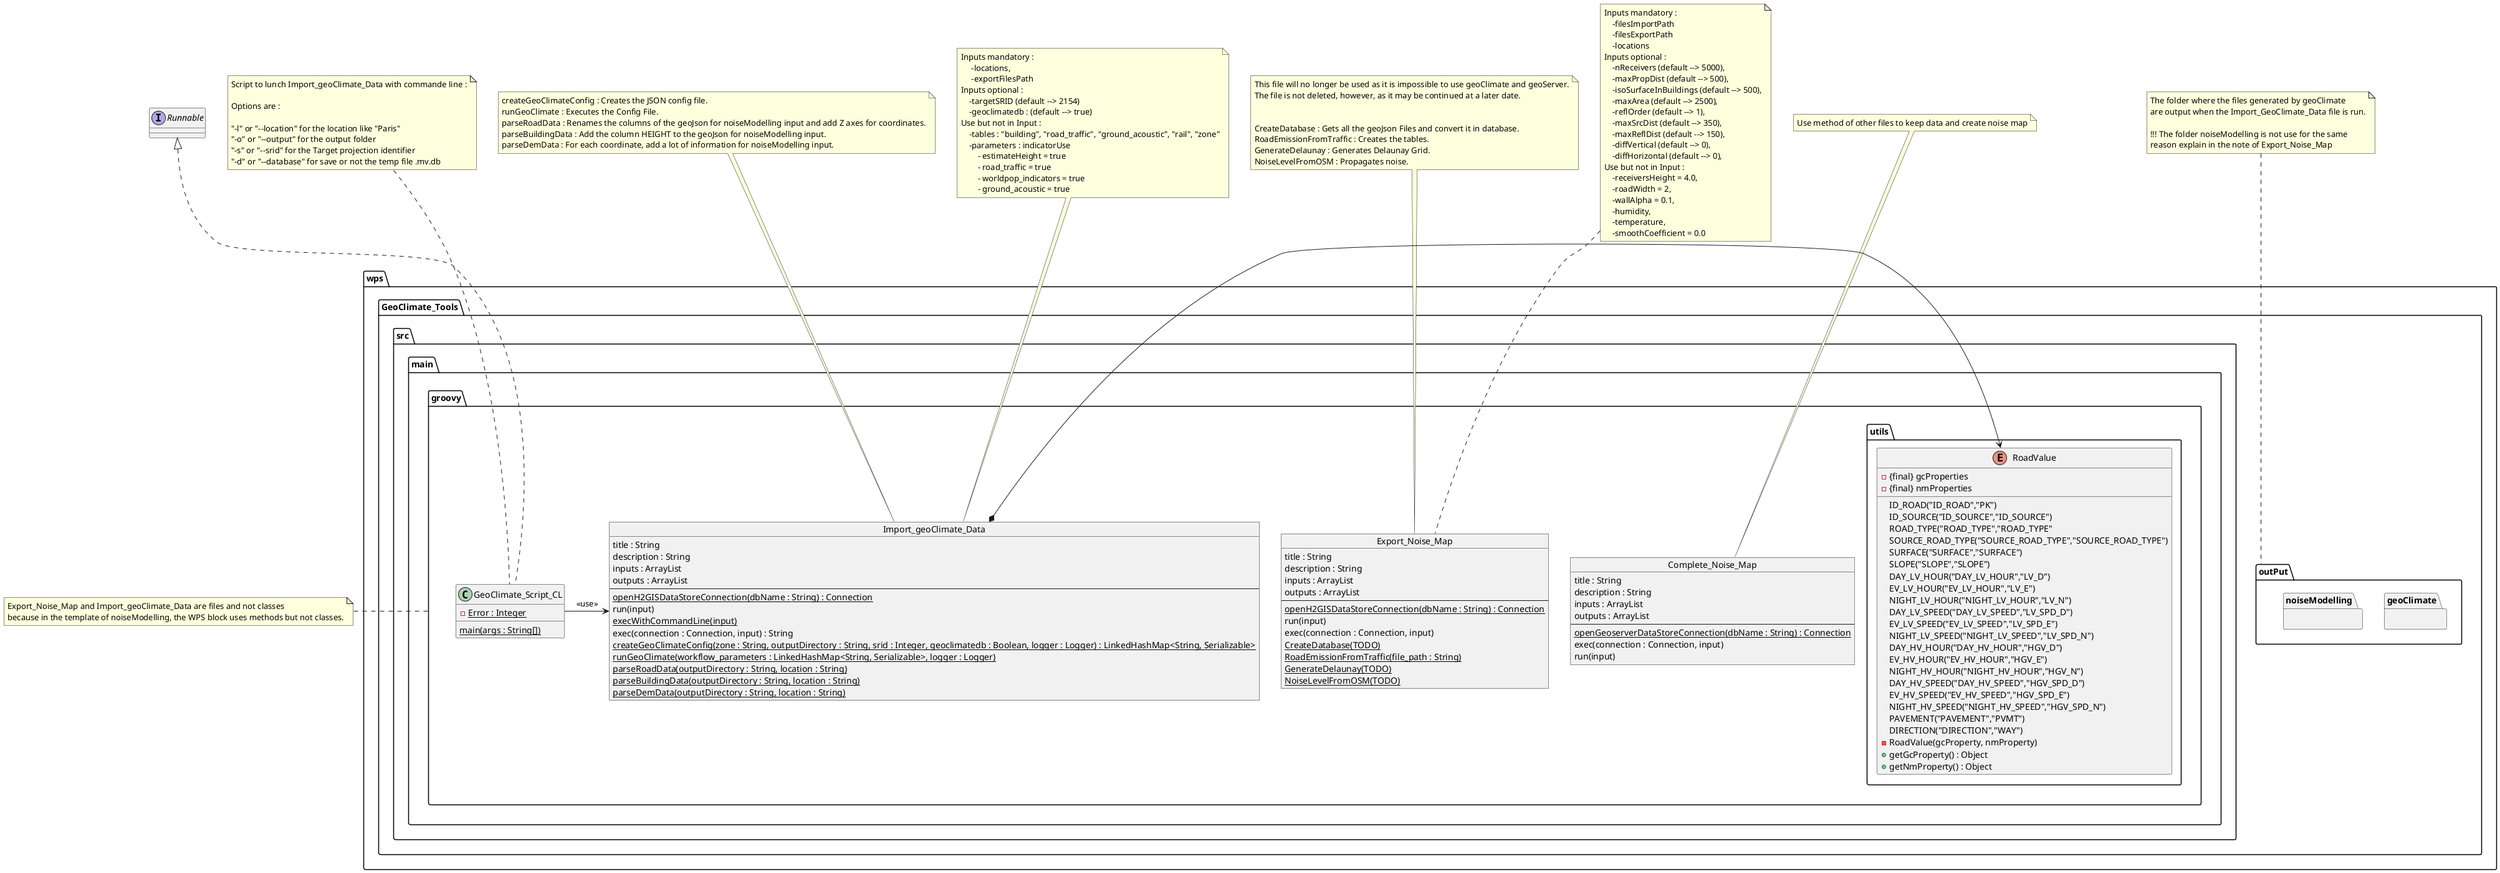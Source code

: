 @startuml
'https://plantuml.com/fr/object-diagram

package wps {

package GeoClimate_Tools {

    package src.main.groovy {

    object Import_geoClimate_Data {
            title : String
            description : String
            inputs : ArrayList
            outputs : ArrayList
            ---
            {static} openH2GISDataStoreConnection(dbName : String) : Connection
            run(input)
            {static} execWithCommandLine(input)
            exec(connection : Connection, input) : String
            {static} createGeoClimateConfig(zone : String, outputDirectory : String, srid : Integer, geoclimatedb : Boolean, logger : Logger) : LinkedHashMap<String, Serializable>
            {static} runGeoClimate(workflow_parameters : LinkedHashMap<String, Serializable>, logger : Logger)
            {static} parseRoadData(outputDirectory : String, location : String)
            {static} parseBuildingData(outputDirectory : String, location : String)
            {static} parseDemData(outputDirectory : String, location : String)
        }

        class GeoClimate_Script_CL implements .Runnable{
             - {static} Error : Integer
             {static} main(args : String[])
        }

        object Export_Noise_Map {
            title : String
            description : String
            inputs : ArrayList
            outputs : ArrayList
            ---
            {static} openH2GISDataStoreConnection(dbName : String) : Connection
            run(input)
            exec(connection : Connection, input)
            {static} CreateDatabase(TODO)
            {static} RoadEmissionFromTraffic(file_path : String)
            {static} GenerateDelaunay(TODO)
            {static} NoiseLevelFromOSM(TODO)
        }

        object Complete_Noise_Map{
            title : String
            description : String
            inputs : ArrayList
            outputs : ArrayList
            ---
            {static} openGeoserverDataStoreConnection(dbName : String) : Connection
            exec(connection : Connection, input)
            run(input)
        }

        package utils{
            enum RoadValue{
                   ID_ROAD("ID_ROAD","PK")
                   ID_SOURCE("ID_SOURCE","ID_SOURCE")
                   ROAD_TYPE("ROAD_TYPE","ROAD_TYPE"
                   SOURCE_ROAD_TYPE("SOURCE_ROAD_TYPE","SOURCE_ROAD_TYPE")
                   SURFACE("SURFACE","SURFACE")
                   SLOPE("SLOPE","SLOPE")
                   DAY_LV_HOUR("DAY_LV_HOUR","LV_D")
                   EV_LV_HOUR("EV_LV_HOUR","LV_E")
                   NIGHT_LV_HOUR("NIGHT_LV_HOUR","LV_N")
                   DAY_LV_SPEED("DAY_LV_SPEED","LV_SPD_D")
                   EV_LV_SPEED("EV_LV_SPEED","LV_SPD_E")
                   NIGHT_LV_SPEED("NIGHT_LV_SPEED","LV_SPD_N")
                   DAY_HV_HOUR("DAY_HV_HOUR","HGV_D")
                   EV_HV_HOUR("EV_HV_HOUR","HGV_E")
                   NIGHT_HV_HOUR("NIGHT_HV_HOUR","HGV_N")
                   DAY_HV_SPEED("DAY_HV_SPEED","HGV_SPD_D")
                   EV_HV_SPEED("EV_HV_SPEED","HGV_SPD_E")
                   NIGHT_HV_SPEED("NIGHT_HV_SPEED","HGV_SPD_N")
                   PAVEMENT("PAVEMENT","PVMT")
                   DIRECTION("DIRECTION","WAY")
                - {final} gcProperties
                - {final} nmProperties
                - RoadValue(gcProperty, nmProperty)
                + getGcProperty() : Object
                + getNmProperty() : Object
            }
        }

    }

    package outPut {

        package geoClimate {
        }

        package noiseModelling {
        }
    }
}

/'
package Database_Manageur{
    object Add_Primary_Key{

    }

    object Clean_Database{

    }

     object Display_Database{

     }
}


package Import_and_Export{

    object Export_Table{
    }

    object Import_File{
    }

}

package Acoustic_Tools{

    object Create_Isosurface{
    }
}

package NoiseModelling{

    object Road_Emission_From_Traffic{
    }

    object Noise_level_from_traffic{
    }

}

package Receivers{

    object Delaunay_Grid{
    }

}
'/

}

note left of groovy
Export_Noise_Map and Import_geoClimate_Data are files and not classes
because in the template of noiseModelling, the WPS block uses methods but not classes.
end note

note top of Import_geoClimate_Data
createGeoClimateConfig : Creates the JSON config file.
runGeoClimate : Executes the Config File.
parseRoadData : Renames the columns of the geoJson for noiseModelling input and add Z axes for coordinates.
parseBuildingData : Add the column HEIGHT to the geoJson for noiseModelling input.
parseDemData : For each coordinate, add a lot of information for noiseModelling input.
end note

note top of Import_geoClimate_Data
Inputs mandatory :
     -locations,
     -exportFilesPath
Inputs optional :
    -targetSRID (default --> 2154)
    -geoclimatedb : (default --> true)
Use but not in Input :
    -tables : "building", "road_traffic", "ground_acoustic", "rail", "zone"
    -parameters : indicatorUse
        - estimateHeight = true
        - road_traffic = true
        - worldpop_indicators = true
        - ground_acoustic = true
end note

note top of GeoClimate_Script_CL
Script to lunch Import_geoClimate_Data with commande line :

Options are :

"-l" or "--location" for the location like "Paris"
"-o" or "--output" for the output folder
"-s" or "--srid" for the Target projection identifier
"-d" or "--database" for save or not the temp file .mv.db
end note

note top of Export_Noise_Map
This file will no longer be used as it is impossible to use geoClimate and geoServer.
The file is not deleted, however, as it may be continued at a later date.


CreateDatabase : Gets all the geoJson Files and convert it in database.
RoadEmissionFromTraffic : Creates the tables.
GenerateDelaunay : Generates Delaunay Grid.
NoiseLevelFromOSM : Propagates noise.
end note

note top of Export_Noise_Map
Inputs mandatory :
    -filesImportPath
    -filesExportPath
    -locations
Inputs optional :
    -nReceivers (default --> 5000),
    -maxPropDist (default --> 500),
    -isoSurfaceInBuildings (default --> 500),
    -maxArea (default --> 2500),
    -reflOrder (default --> 1),
    -maxSrcDist (default --> 350),
    -maxReflDist (default --> 150),
    -diffVertical (default --> 0),
    -diffHorizontal (default --> 0),
Use but not in Input :
    -receiversHeight = 4.0,
    -roadWidth = 2,
    -wallAlpha = 0.1,
    -humidity,
    -temperature,
    -smoothCoefficient = 0.0
end note

note top of Complete_Noise_Map
Use method of other files to keep data and create noise map
end note

note top of outPut
The folder where the files generated by geoClimate
are output when the Import_GeoClimate_Data file is run.

!!! The folder noiseModelling is not use for the same
reason explain in the note of Export_Noise_Map
end note

/'
Export_Noise_Map --> Add_Primary_Key : <<use>>
Export_Noise_Map --> Clean_Database : <<use>>
Export_Noise_Map --> Display_Database : <<use>>

Export_Noise_Map --> Import_File : <<use>>
Export_Noise_Map --> Export_Table : <<use>>

Export_Noise_Map --> Create_Isosurface : <<use>>

Export_Noise_Map --> Delaunay_Grid : <<use>>

Export_Noise_Map --> Noise_level_from_traffic : <<use>>
Export_Noise_Map --> Road_Emission_From_Traffic : <<use>>

'/

Import_geoClimate_Data *-left-> RoadValue

GeoClimate_Script_CL -right-> Import_geoClimate_Data : <<use>>


@enduml
